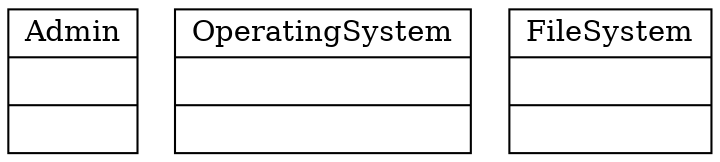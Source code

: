 digraph G {
	node[shape=record]
	edge[dir=back, arrowtail=empty]

	Admin[label="{Admin||}"]
	OperatingSystem[label = "{OperatingSystem||}"]
	FileSystem[label = "{FileSystem||}"]
}
